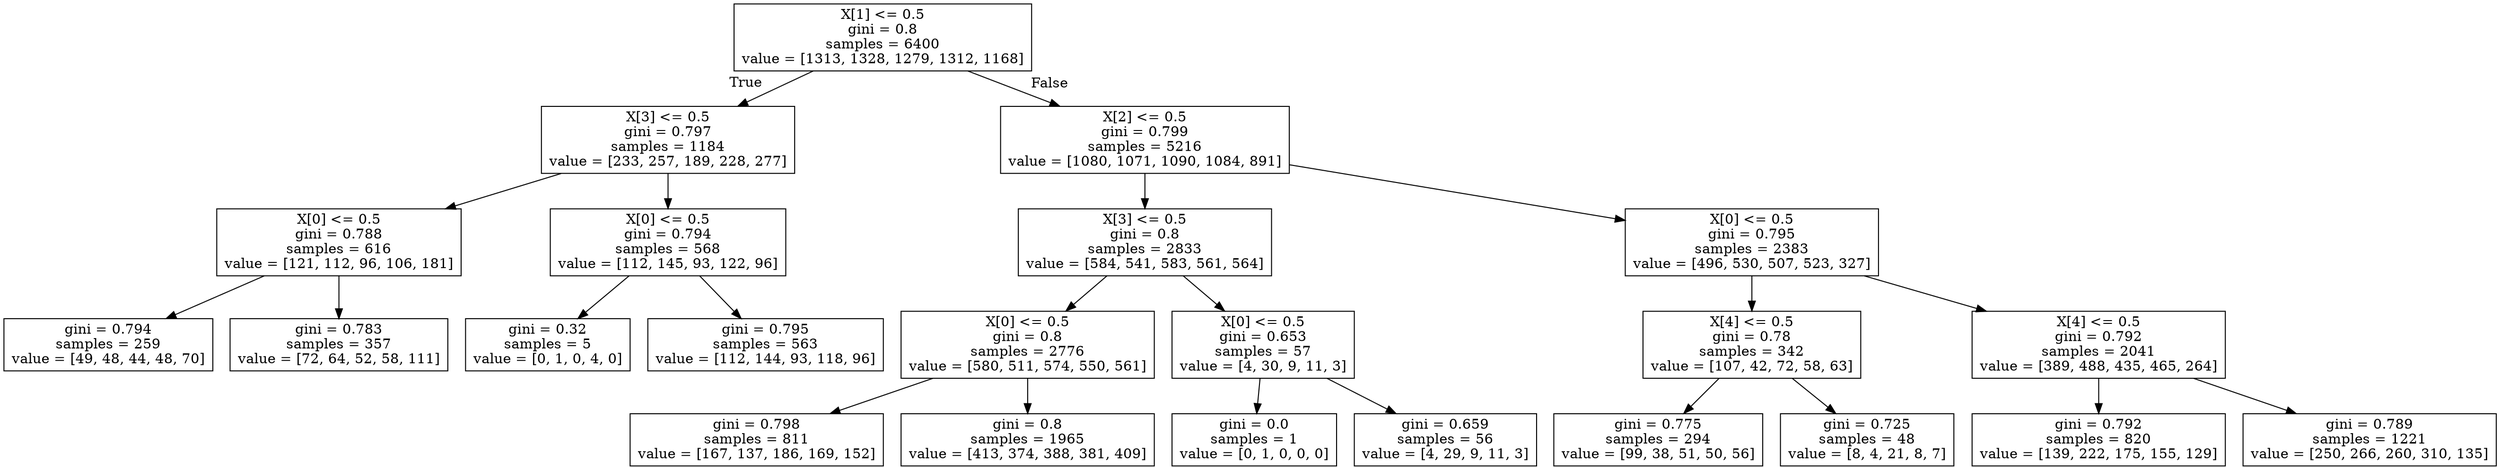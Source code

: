 digraph Tree {
node [shape=box] ;
0 [label="X[1] <= 0.5\ngini = 0.8\nsamples = 6400\nvalue = [1313, 1328, 1279, 1312, 1168]"] ;
1 [label="X[3] <= 0.5\ngini = 0.797\nsamples = 1184\nvalue = [233, 257, 189, 228, 277]"] ;
0 -> 1 [labeldistance=2.5, labelangle=45, headlabel="True"] ;
2 [label="X[0] <= 0.5\ngini = 0.788\nsamples = 616\nvalue = [121, 112, 96, 106, 181]"] ;
1 -> 2 ;
3 [label="gini = 0.794\nsamples = 259\nvalue = [49, 48, 44, 48, 70]"] ;
2 -> 3 ;
4 [label="gini = 0.783\nsamples = 357\nvalue = [72, 64, 52, 58, 111]"] ;
2 -> 4 ;
5 [label="X[0] <= 0.5\ngini = 0.794\nsamples = 568\nvalue = [112, 145, 93, 122, 96]"] ;
1 -> 5 ;
6 [label="gini = 0.32\nsamples = 5\nvalue = [0, 1, 0, 4, 0]"] ;
5 -> 6 ;
7 [label="gini = 0.795\nsamples = 563\nvalue = [112, 144, 93, 118, 96]"] ;
5 -> 7 ;
8 [label="X[2] <= 0.5\ngini = 0.799\nsamples = 5216\nvalue = [1080, 1071, 1090, 1084, 891]"] ;
0 -> 8 [labeldistance=2.5, labelangle=-45, headlabel="False"] ;
9 [label="X[3] <= 0.5\ngini = 0.8\nsamples = 2833\nvalue = [584, 541, 583, 561, 564]"] ;
8 -> 9 ;
10 [label="X[0] <= 0.5\ngini = 0.8\nsamples = 2776\nvalue = [580, 511, 574, 550, 561]"] ;
9 -> 10 ;
11 [label="gini = 0.798\nsamples = 811\nvalue = [167, 137, 186, 169, 152]"] ;
10 -> 11 ;
12 [label="gini = 0.8\nsamples = 1965\nvalue = [413, 374, 388, 381, 409]"] ;
10 -> 12 ;
13 [label="X[0] <= 0.5\ngini = 0.653\nsamples = 57\nvalue = [4, 30, 9, 11, 3]"] ;
9 -> 13 ;
14 [label="gini = 0.0\nsamples = 1\nvalue = [0, 1, 0, 0, 0]"] ;
13 -> 14 ;
15 [label="gini = 0.659\nsamples = 56\nvalue = [4, 29, 9, 11, 3]"] ;
13 -> 15 ;
16 [label="X[0] <= 0.5\ngini = 0.795\nsamples = 2383\nvalue = [496, 530, 507, 523, 327]"] ;
8 -> 16 ;
17 [label="X[4] <= 0.5\ngini = 0.78\nsamples = 342\nvalue = [107, 42, 72, 58, 63]"] ;
16 -> 17 ;
18 [label="gini = 0.775\nsamples = 294\nvalue = [99, 38, 51, 50, 56]"] ;
17 -> 18 ;
19 [label="gini = 0.725\nsamples = 48\nvalue = [8, 4, 21, 8, 7]"] ;
17 -> 19 ;
20 [label="X[4] <= 0.5\ngini = 0.792\nsamples = 2041\nvalue = [389, 488, 435, 465, 264]"] ;
16 -> 20 ;
21 [label="gini = 0.792\nsamples = 820\nvalue = [139, 222, 175, 155, 129]"] ;
20 -> 21 ;
22 [label="gini = 0.789\nsamples = 1221\nvalue = [250, 266, 260, 310, 135]"] ;
20 -> 22 ;
}